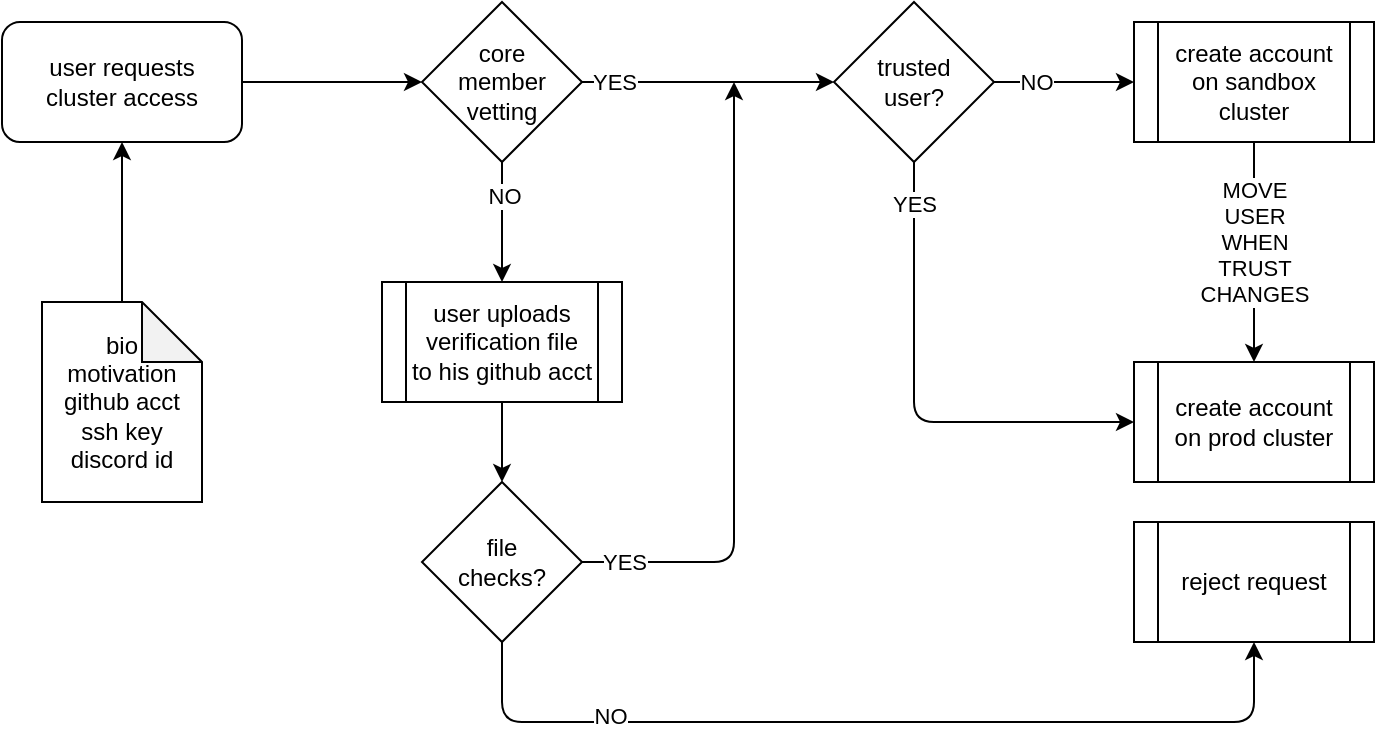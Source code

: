 <mxfile>
    <diagram id="G1CI8PT0-LSskhEnx9e2" name="Page-1">
        <mxGraphModel dx="1187" dy="792" grid="1" gridSize="10" guides="1" tooltips="1" connect="1" arrows="1" fold="1" page="1" pageScale="1" pageWidth="827" pageHeight="1169" math="0" shadow="0">
            <root>
                <mxCell id="0"/>
                <mxCell id="1" parent="0"/>
                <mxCell id="6" value="" style="edgeStyle=none;html=1;" edge="1" parent="1" source="2" target="5">
                    <mxGeometry relative="1" as="geometry"/>
                </mxCell>
                <mxCell id="2" value="user requests&lt;br&gt;cluster access" style="rounded=1;whiteSpace=wrap;html=1;" vertex="1" parent="1">
                    <mxGeometry x="54" y="50" width="120" height="60" as="geometry"/>
                </mxCell>
                <mxCell id="4" value="" style="edgeStyle=none;html=1;" edge="1" parent="1" source="3" target="2">
                    <mxGeometry relative="1" as="geometry"/>
                </mxCell>
                <mxCell id="3" value="bio&lt;br&gt;motivation&lt;br&gt;github acct&lt;br&gt;ssh key&lt;br&gt;discord id" style="shape=note;whiteSpace=wrap;html=1;backgroundOutline=1;darkOpacity=0.05;" vertex="1" parent="1">
                    <mxGeometry x="74" y="190" width="80" height="100" as="geometry"/>
                </mxCell>
                <mxCell id="8" style="edgeStyle=none;html=1;entryX=0;entryY=0.5;entryDx=0;entryDy=0;" edge="1" parent="1" source="5" target="20">
                    <mxGeometry relative="1" as="geometry">
                        <mxPoint x="510" y="80" as="targetPoint"/>
                    </mxGeometry>
                </mxCell>
                <mxCell id="13" value="YES" style="edgeLabel;html=1;align=center;verticalAlign=middle;resizable=0;points=[];" vertex="1" connectable="0" parent="8">
                    <mxGeometry x="-0.607" y="4" relative="1" as="geometry">
                        <mxPoint x="-9" y="4" as="offset"/>
                    </mxGeometry>
                </mxCell>
                <mxCell id="10" value="" style="edgeStyle=none;html=1;" edge="1" parent="1" source="5" target="9">
                    <mxGeometry relative="1" as="geometry"/>
                </mxCell>
                <mxCell id="14" value="NO" style="edgeLabel;html=1;align=center;verticalAlign=middle;resizable=0;points=[];" vertex="1" connectable="0" parent="10">
                    <mxGeometry x="-0.429" y="1" relative="1" as="geometry">
                        <mxPoint as="offset"/>
                    </mxGeometry>
                </mxCell>
                <mxCell id="5" value="core&lt;br&gt;member&lt;br&gt;vetting" style="rhombus;whiteSpace=wrap;html=1;" vertex="1" parent="1">
                    <mxGeometry x="264" y="40" width="80" height="80" as="geometry"/>
                </mxCell>
                <mxCell id="26" style="edgeStyle=none;html=1;entryX=0.5;entryY=0;entryDx=0;entryDy=0;" edge="1" parent="1" source="7" target="21">
                    <mxGeometry relative="1" as="geometry"/>
                </mxCell>
                <mxCell id="27" value="MOVE&lt;br&gt;USER&lt;br&gt;WHEN&lt;br&gt;TRUST&lt;br&gt;CHANGES" style="edgeLabel;html=1;align=center;verticalAlign=middle;resizable=0;points=[];" vertex="1" connectable="0" parent="26">
                    <mxGeometry x="-0.397" y="-1" relative="1" as="geometry">
                        <mxPoint x="1" y="17" as="offset"/>
                    </mxGeometry>
                </mxCell>
                <mxCell id="7" value="create account&lt;br&gt;on sandbox cluster" style="shape=process;whiteSpace=wrap;html=1;backgroundOutline=1;" vertex="1" parent="1">
                    <mxGeometry x="620" y="50" width="120" height="60" as="geometry"/>
                </mxCell>
                <mxCell id="12" value="" style="edgeStyle=none;html=1;" edge="1" parent="1" source="9" target="11">
                    <mxGeometry relative="1" as="geometry"/>
                </mxCell>
                <mxCell id="9" value="user uploads&lt;br&gt;verification file&lt;br&gt;to his github acct" style="shape=process;whiteSpace=wrap;html=1;backgroundOutline=1;" vertex="1" parent="1">
                    <mxGeometry x="244" y="180" width="120" height="60" as="geometry"/>
                </mxCell>
                <mxCell id="15" style="edgeStyle=none;html=1;" edge="1" parent="1" source="11">
                    <mxGeometry relative="1" as="geometry">
                        <mxPoint x="420" y="80" as="targetPoint"/>
                        <Array as="points">
                            <mxPoint x="420" y="320"/>
                        </Array>
                    </mxGeometry>
                </mxCell>
                <mxCell id="16" value="YES" style="edgeLabel;html=1;align=center;verticalAlign=middle;resizable=0;points=[];" vertex="1" connectable="0" parent="15">
                    <mxGeometry x="-0.867" relative="1" as="geometry">
                        <mxPoint as="offset"/>
                    </mxGeometry>
                </mxCell>
                <mxCell id="18" style="edgeStyle=none;html=1;entryX=0.5;entryY=1;entryDx=0;entryDy=0;" edge="1" parent="1" source="11" target="17">
                    <mxGeometry relative="1" as="geometry">
                        <Array as="points">
                            <mxPoint x="304" y="400"/>
                            <mxPoint x="680" y="400"/>
                        </Array>
                    </mxGeometry>
                </mxCell>
                <mxCell id="19" value="NO" style="edgeLabel;html=1;align=center;verticalAlign=middle;resizable=0;points=[];" vertex="1" connectable="0" parent="18">
                    <mxGeometry x="-0.81" y="3" relative="1" as="geometry">
                        <mxPoint x="50" as="offset"/>
                    </mxGeometry>
                </mxCell>
                <mxCell id="11" value="file&lt;br&gt;checks?" style="rhombus;whiteSpace=wrap;html=1;" vertex="1" parent="1">
                    <mxGeometry x="264" y="280" width="80" height="80" as="geometry"/>
                </mxCell>
                <mxCell id="17" value="reject request" style="shape=process;whiteSpace=wrap;html=1;backgroundOutline=1;" vertex="1" parent="1">
                    <mxGeometry x="620" y="300" width="120" height="60" as="geometry"/>
                </mxCell>
                <mxCell id="22" value="" style="edgeStyle=none;html=1;" edge="1" parent="1" source="20" target="7">
                    <mxGeometry relative="1" as="geometry"/>
                </mxCell>
                <mxCell id="23" value="NO" style="edgeLabel;html=1;align=center;verticalAlign=middle;resizable=0;points=[];" vertex="1" connectable="0" parent="22">
                    <mxGeometry x="-0.421" relative="1" as="geometry">
                        <mxPoint as="offset"/>
                    </mxGeometry>
                </mxCell>
                <mxCell id="24" style="edgeStyle=none;html=1;entryX=0;entryY=0.5;entryDx=0;entryDy=0;" edge="1" parent="1" source="20" target="21">
                    <mxGeometry relative="1" as="geometry">
                        <Array as="points">
                            <mxPoint x="510" y="250"/>
                        </Array>
                    </mxGeometry>
                </mxCell>
                <mxCell id="25" value="YES" style="edgeLabel;html=1;align=center;verticalAlign=middle;resizable=0;points=[];" vertex="1" connectable="0" parent="24">
                    <mxGeometry x="-0.831" relative="1" as="geometry">
                        <mxPoint as="offset"/>
                    </mxGeometry>
                </mxCell>
                <mxCell id="20" value="trusted&lt;br&gt;user?" style="rhombus;whiteSpace=wrap;html=1;" vertex="1" parent="1">
                    <mxGeometry x="470" y="40" width="80" height="80" as="geometry"/>
                </mxCell>
                <mxCell id="21" value="create account&lt;br&gt;on prod cluster" style="shape=process;whiteSpace=wrap;html=1;backgroundOutline=1;" vertex="1" parent="1">
                    <mxGeometry x="620" y="220" width="120" height="60" as="geometry"/>
                </mxCell>
            </root>
        </mxGraphModel>
    </diagram>
</mxfile>
